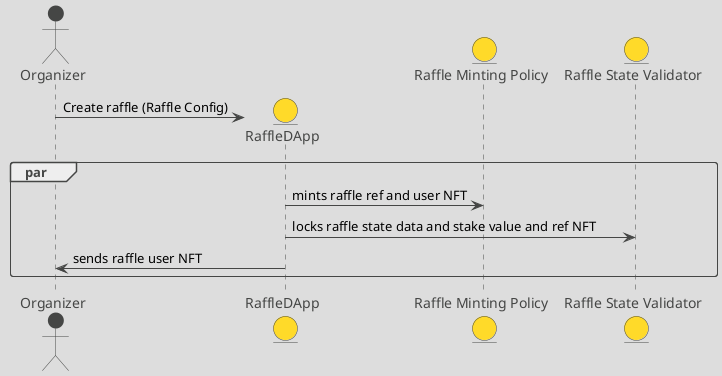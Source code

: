 @startuml RaffleDApp-SequenceDiagram
!theme toy

actor Organizer as O

entity RaffleDApp as R
entity "Raffle Minting Policy" as MP
entity "Raffle State Validator" as RV
' entity "Ticket State Validator" as TV

O -> R ** : Create raffle (Raffle Config)
par
    R -> MP : mints raffle ref and user NFT
    R -> RV : locks raffle state data and stake value and ref NFT
    R -> O : sends raffle user NFT
end






